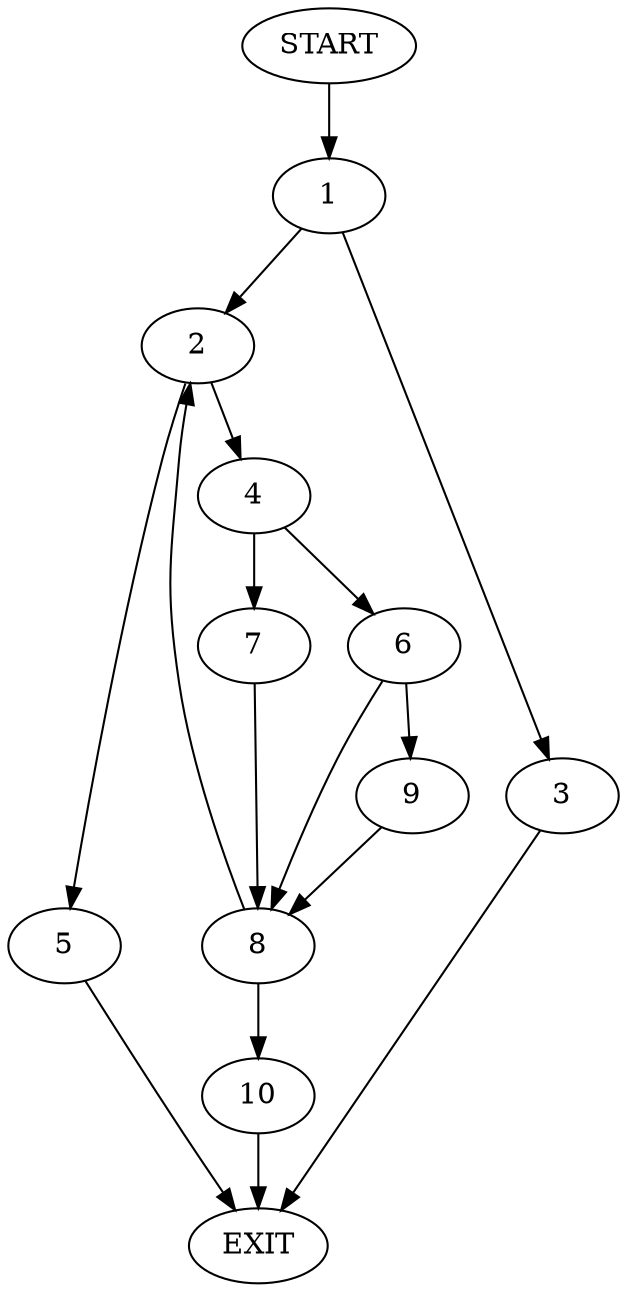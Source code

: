 digraph {
0 [label="START"]
11 [label="EXIT"]
0 -> 1
1 -> 2
1 -> 3
3 -> 11
2 -> 4
2 -> 5
4 -> 6
4 -> 7
5 -> 11
6 -> 8
6 -> 9
7 -> 8
8 -> 10
8 -> 2
9 -> 8
10 -> 11
}
